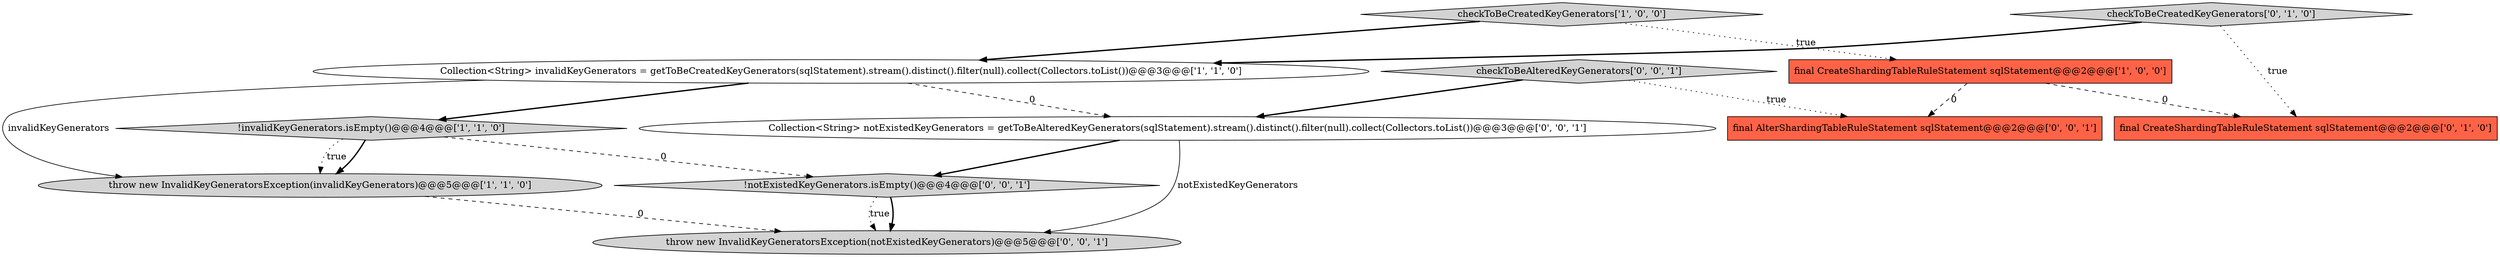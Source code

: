 digraph {
2 [style = filled, label = "!invalidKeyGenerators.isEmpty()@@@4@@@['1', '1', '0']", fillcolor = lightgray, shape = diamond image = "AAA0AAABBB1BBB"];
9 [style = filled, label = "checkToBeAlteredKeyGenerators['0', '0', '1']", fillcolor = lightgray, shape = diamond image = "AAA0AAABBB3BBB"];
8 [style = filled, label = "throw new InvalidKeyGeneratorsException(notExistedKeyGenerators)@@@5@@@['0', '0', '1']", fillcolor = lightgray, shape = ellipse image = "AAA0AAABBB3BBB"];
7 [style = filled, label = "final AlterShardingTableRuleStatement sqlStatement@@@2@@@['0', '0', '1']", fillcolor = tomato, shape = box image = "AAA0AAABBB3BBB"];
5 [style = filled, label = "checkToBeCreatedKeyGenerators['0', '1', '0']", fillcolor = lightgray, shape = diamond image = "AAA0AAABBB2BBB"];
3 [style = filled, label = "checkToBeCreatedKeyGenerators['1', '0', '0']", fillcolor = lightgray, shape = diamond image = "AAA0AAABBB1BBB"];
10 [style = filled, label = "Collection<String> notExistedKeyGenerators = getToBeAlteredKeyGenerators(sqlStatement).stream().distinct().filter(null).collect(Collectors.toList())@@@3@@@['0', '0', '1']", fillcolor = white, shape = ellipse image = "AAA0AAABBB3BBB"];
11 [style = filled, label = "!notExistedKeyGenerators.isEmpty()@@@4@@@['0', '0', '1']", fillcolor = lightgray, shape = diamond image = "AAA0AAABBB3BBB"];
1 [style = filled, label = "final CreateShardingTableRuleStatement sqlStatement@@@2@@@['1', '0', '0']", fillcolor = tomato, shape = box image = "AAA1AAABBB1BBB"];
6 [style = filled, label = "final CreateShardingTableRuleStatement sqlStatement@@@2@@@['0', '1', '0']", fillcolor = tomato, shape = box image = "AAA1AAABBB2BBB"];
0 [style = filled, label = "throw new InvalidKeyGeneratorsException(invalidKeyGenerators)@@@5@@@['1', '1', '0']", fillcolor = lightgray, shape = ellipse image = "AAA0AAABBB1BBB"];
4 [style = filled, label = "Collection<String> invalidKeyGenerators = getToBeCreatedKeyGenerators(sqlStatement).stream().distinct().filter(null).collect(Collectors.toList())@@@3@@@['1', '1', '0']", fillcolor = white, shape = ellipse image = "AAA0AAABBB1BBB"];
5->6 [style = dotted, label="true"];
11->8 [style = bold, label=""];
2->11 [style = dashed, label="0"];
4->0 [style = solid, label="invalidKeyGenerators"];
11->8 [style = dotted, label="true"];
0->8 [style = dashed, label="0"];
2->0 [style = bold, label=""];
2->0 [style = dotted, label="true"];
4->2 [style = bold, label=""];
9->10 [style = bold, label=""];
9->7 [style = dotted, label="true"];
1->7 [style = dashed, label="0"];
4->10 [style = dashed, label="0"];
10->8 [style = solid, label="notExistedKeyGenerators"];
3->4 [style = bold, label=""];
3->1 [style = dotted, label="true"];
1->6 [style = dashed, label="0"];
5->4 [style = bold, label=""];
10->11 [style = bold, label=""];
}
